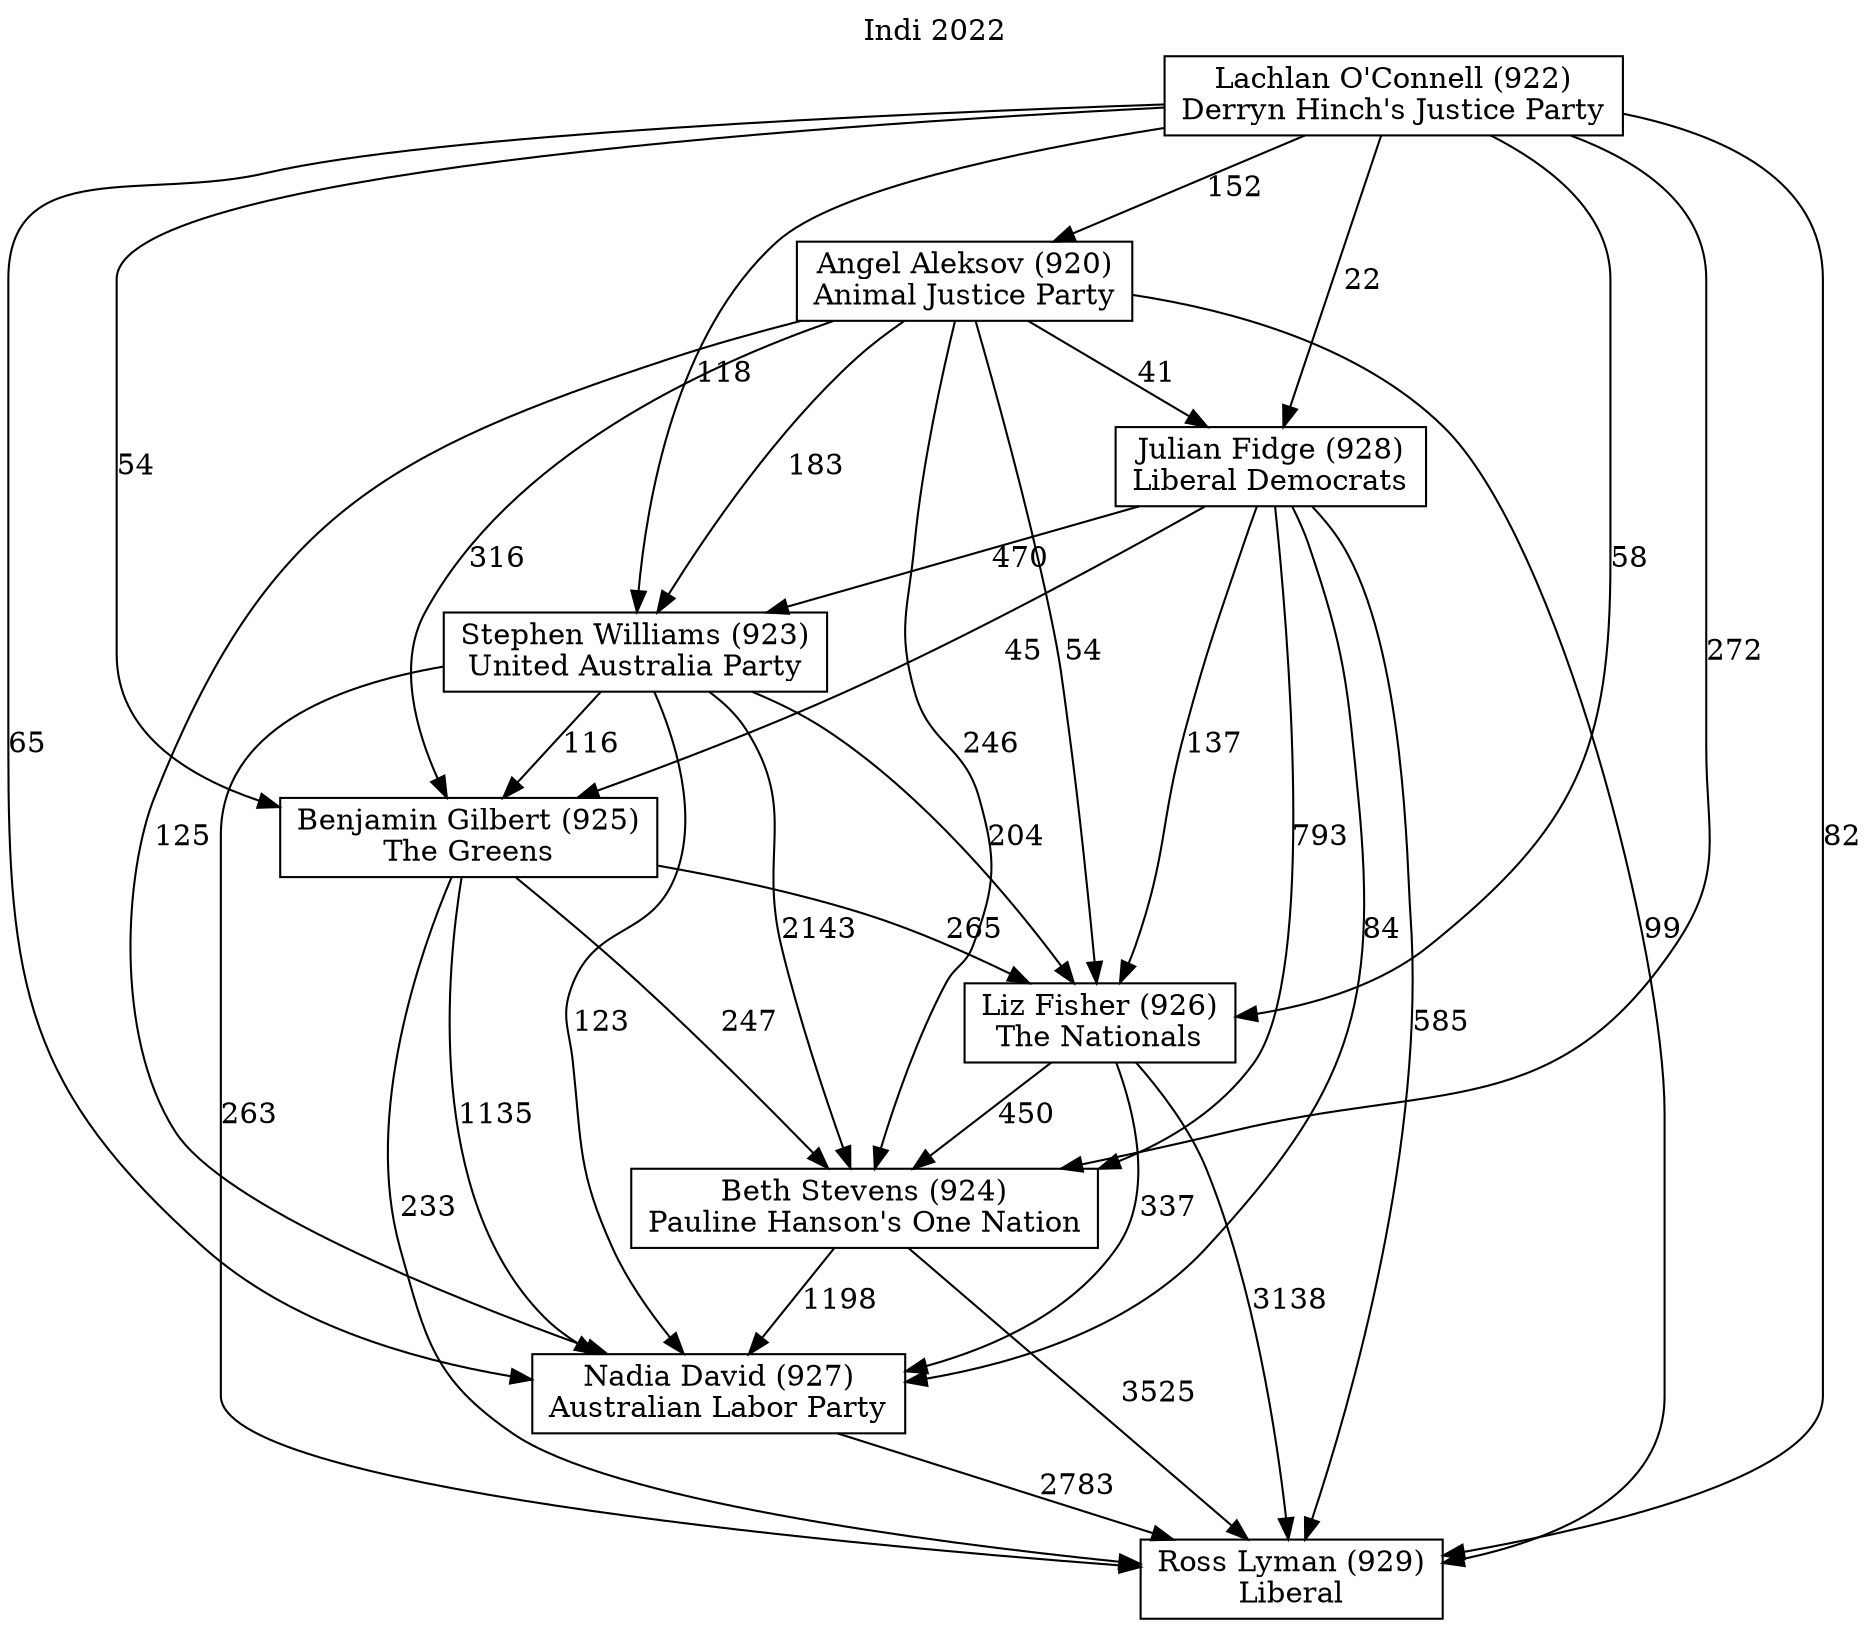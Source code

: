 // House preference flow
digraph "Ross Lyman (929)_Indi_2022" {
	graph [label="Indi 2022" labelloc=t mclimit=2]
	node [shape=box]
	"Ross Lyman (929)" [label="Ross Lyman (929)
Liberal"]
	"Nadia David (927)" [label="Nadia David (927)
Australian Labor Party"]
	"Beth Stevens (924)" [label="Beth Stevens (924)
Pauline Hanson's One Nation"]
	"Liz Fisher (926)" [label="Liz Fisher (926)
The Nationals"]
	"Benjamin Gilbert (925)" [label="Benjamin Gilbert (925)
The Greens"]
	"Stephen Williams (923)" [label="Stephen Williams (923)
United Australia Party"]
	"Julian Fidge (928)" [label="Julian Fidge (928)
Liberal Democrats"]
	"Angel Aleksov (920)" [label="Angel Aleksov (920)
Animal Justice Party"]
	"Lachlan O'Connell (922)" [label="Lachlan O'Connell (922)
Derryn Hinch's Justice Party"]
	"Nadia David (927)" -> "Ross Lyman (929)" [label=2783]
	"Beth Stevens (924)" -> "Nadia David (927)" [label=1198]
	"Liz Fisher (926)" -> "Beth Stevens (924)" [label=450]
	"Benjamin Gilbert (925)" -> "Liz Fisher (926)" [label=265]
	"Stephen Williams (923)" -> "Benjamin Gilbert (925)" [label=116]
	"Julian Fidge (928)" -> "Stephen Williams (923)" [label=470]
	"Angel Aleksov (920)" -> "Julian Fidge (928)" [label=41]
	"Lachlan O'Connell (922)" -> "Angel Aleksov (920)" [label=152]
	"Beth Stevens (924)" -> "Ross Lyman (929)" [label=3525]
	"Liz Fisher (926)" -> "Ross Lyman (929)" [label=3138]
	"Benjamin Gilbert (925)" -> "Ross Lyman (929)" [label=233]
	"Stephen Williams (923)" -> "Ross Lyman (929)" [label=263]
	"Julian Fidge (928)" -> "Ross Lyman (929)" [label=585]
	"Angel Aleksov (920)" -> "Ross Lyman (929)" [label=99]
	"Lachlan O'Connell (922)" -> "Ross Lyman (929)" [label=82]
	"Lachlan O'Connell (922)" -> "Julian Fidge (928)" [label=22]
	"Angel Aleksov (920)" -> "Stephen Williams (923)" [label=183]
	"Lachlan O'Connell (922)" -> "Stephen Williams (923)" [label=118]
	"Julian Fidge (928)" -> "Benjamin Gilbert (925)" [label=45]
	"Angel Aleksov (920)" -> "Benjamin Gilbert (925)" [label=316]
	"Lachlan O'Connell (922)" -> "Benjamin Gilbert (925)" [label=54]
	"Stephen Williams (923)" -> "Liz Fisher (926)" [label=204]
	"Julian Fidge (928)" -> "Liz Fisher (926)" [label=137]
	"Angel Aleksov (920)" -> "Liz Fisher (926)" [label=54]
	"Lachlan O'Connell (922)" -> "Liz Fisher (926)" [label=58]
	"Benjamin Gilbert (925)" -> "Beth Stevens (924)" [label=247]
	"Stephen Williams (923)" -> "Beth Stevens (924)" [label=2143]
	"Julian Fidge (928)" -> "Beth Stevens (924)" [label=793]
	"Angel Aleksov (920)" -> "Beth Stevens (924)" [label=246]
	"Lachlan O'Connell (922)" -> "Beth Stevens (924)" [label=272]
	"Liz Fisher (926)" -> "Nadia David (927)" [label=337]
	"Benjamin Gilbert (925)" -> "Nadia David (927)" [label=1135]
	"Stephen Williams (923)" -> "Nadia David (927)" [label=123]
	"Julian Fidge (928)" -> "Nadia David (927)" [label=84]
	"Angel Aleksov (920)" -> "Nadia David (927)" [label=125]
	"Lachlan O'Connell (922)" -> "Nadia David (927)" [label=65]
}

